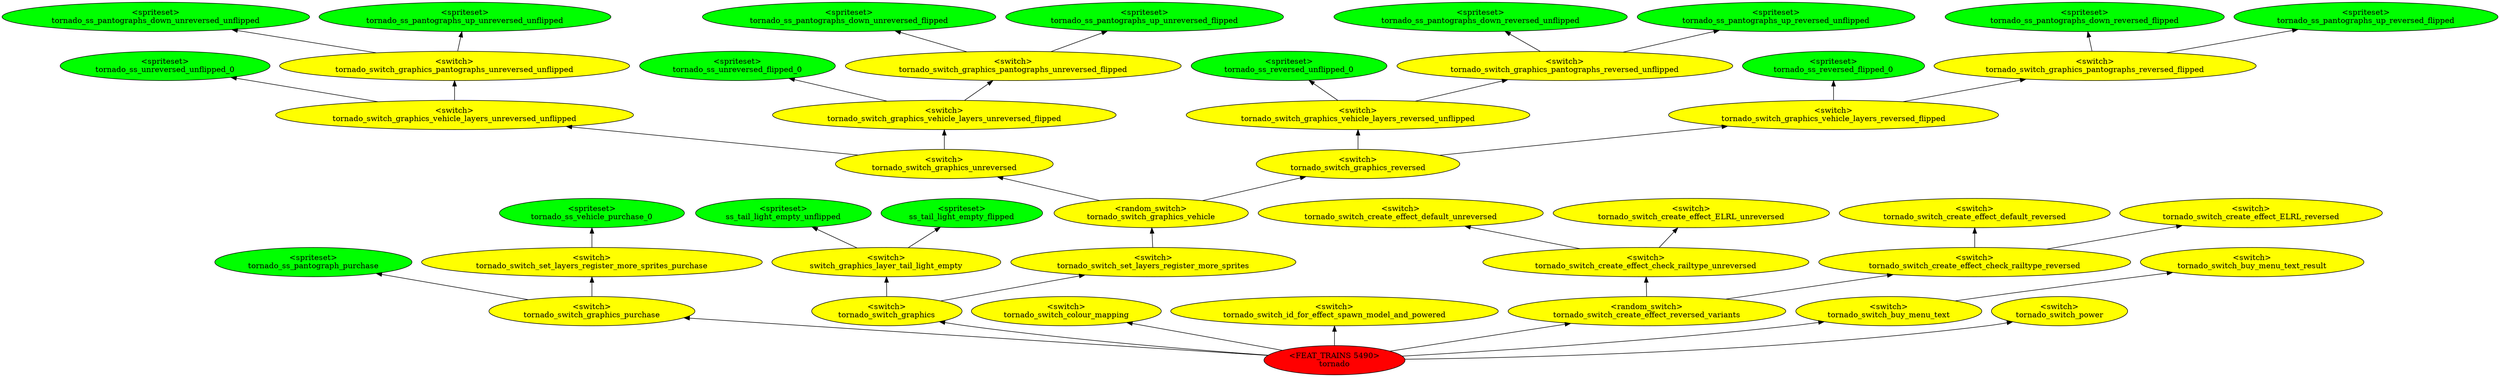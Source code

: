 digraph {
rankdir="BT"
ss_tail_light_empty_unflipped [fillcolor=green style="filled" label="<spriteset>\nss_tail_light_empty_unflipped"]
ss_tail_light_empty_flipped [fillcolor=green style="filled" label="<spriteset>\nss_tail_light_empty_flipped"]
switch_graphics_layer_tail_light_empty [fillcolor=yellow style="filled" label="<switch>\nswitch_graphics_layer_tail_light_empty"]
tornado_ss_unreversed_unflipped_0 [fillcolor=green style="filled" label="<spriteset>\ntornado_ss_unreversed_unflipped_0"]
tornado_ss_pantographs_down_unreversed_unflipped [fillcolor=green style="filled" label="<spriteset>\ntornado_ss_pantographs_down_unreversed_unflipped"]
tornado_ss_pantographs_up_unreversed_unflipped [fillcolor=green style="filled" label="<spriteset>\ntornado_ss_pantographs_up_unreversed_unflipped"]
tornado_switch_graphics_pantographs_unreversed_unflipped [fillcolor=yellow style="filled" label="<switch>\ntornado_switch_graphics_pantographs_unreversed_unflipped"]
tornado_switch_graphics_vehicle_layers_unreversed_unflipped [fillcolor=yellow style="filled" label="<switch>\ntornado_switch_graphics_vehicle_layers_unreversed_unflipped"]
tornado_ss_unreversed_flipped_0 [fillcolor=green style="filled" label="<spriteset>\ntornado_ss_unreversed_flipped_0"]
tornado_ss_pantographs_down_unreversed_flipped [fillcolor=green style="filled" label="<spriteset>\ntornado_ss_pantographs_down_unreversed_flipped"]
tornado_ss_pantographs_up_unreversed_flipped [fillcolor=green style="filled" label="<spriteset>\ntornado_ss_pantographs_up_unreversed_flipped"]
tornado_switch_graphics_pantographs_unreversed_flipped [fillcolor=yellow style="filled" label="<switch>\ntornado_switch_graphics_pantographs_unreversed_flipped"]
tornado_switch_graphics_vehicle_layers_unreversed_flipped [fillcolor=yellow style="filled" label="<switch>\ntornado_switch_graphics_vehicle_layers_unreversed_flipped"]
tornado_switch_graphics_unreversed [fillcolor=yellow style="filled" label="<switch>\ntornado_switch_graphics_unreversed"]
tornado_ss_reversed_unflipped_0 [fillcolor=green style="filled" label="<spriteset>\ntornado_ss_reversed_unflipped_0"]
tornado_ss_pantographs_down_reversed_unflipped [fillcolor=green style="filled" label="<spriteset>\ntornado_ss_pantographs_down_reversed_unflipped"]
tornado_ss_pantographs_up_reversed_unflipped [fillcolor=green style="filled" label="<spriteset>\ntornado_ss_pantographs_up_reversed_unflipped"]
tornado_switch_graphics_pantographs_reversed_unflipped [fillcolor=yellow style="filled" label="<switch>\ntornado_switch_graphics_pantographs_reversed_unflipped"]
tornado_switch_graphics_vehicle_layers_reversed_unflipped [fillcolor=yellow style="filled" label="<switch>\ntornado_switch_graphics_vehicle_layers_reversed_unflipped"]
tornado_ss_reversed_flipped_0 [fillcolor=green style="filled" label="<spriteset>\ntornado_ss_reversed_flipped_0"]
tornado_ss_pantographs_down_reversed_flipped [fillcolor=green style="filled" label="<spriteset>\ntornado_ss_pantographs_down_reversed_flipped"]
tornado_ss_pantographs_up_reversed_flipped [fillcolor=green style="filled" label="<spriteset>\ntornado_ss_pantographs_up_reversed_flipped"]
tornado_switch_graphics_pantographs_reversed_flipped [fillcolor=yellow style="filled" label="<switch>\ntornado_switch_graphics_pantographs_reversed_flipped"]
tornado_switch_graphics_vehicle_layers_reversed_flipped [fillcolor=yellow style="filled" label="<switch>\ntornado_switch_graphics_vehicle_layers_reversed_flipped"]
tornado_switch_graphics_reversed [fillcolor=yellow style="filled" label="<switch>\ntornado_switch_graphics_reversed"]
tornado_switch_graphics_vehicle [fillcolor=yellow style="filled" label="<random_switch>\ntornado_switch_graphics_vehicle"]
tornado_ss_vehicle_purchase_0 [fillcolor=green style="filled" label="<spriteset>\ntornado_ss_vehicle_purchase_0"]
tornado_ss_pantograph_purchase [fillcolor=green style="filled" label="<spriteset>\ntornado_ss_pantograph_purchase"]
tornado_switch_set_layers_register_more_sprites_purchase [fillcolor=yellow style="filled" label="<switch>\ntornado_switch_set_layers_register_more_sprites_purchase"]
tornado_switch_graphics_purchase [fillcolor=yellow style="filled" label="<switch>\ntornado_switch_graphics_purchase"]
tornado_switch_set_layers_register_more_sprites [fillcolor=yellow style="filled" label="<switch>\ntornado_switch_set_layers_register_more_sprites"]
tornado_switch_graphics [fillcolor=yellow style="filled" label="<switch>\ntornado_switch_graphics"]
tornado_switch_colour_mapping [fillcolor=yellow style="filled" label="<switch>\ntornado_switch_colour_mapping"]
tornado_switch_id_for_effect_spawn_model_and_powered [fillcolor=yellow style="filled" label="<switch>\ntornado_switch_id_for_effect_spawn_model_and_powered"]
tornado_switch_create_effect_default_unreversed [fillcolor=yellow style="filled" label="<switch>\ntornado_switch_create_effect_default_unreversed"]
tornado_switch_create_effect_ELRL_unreversed [fillcolor=yellow style="filled" label="<switch>\ntornado_switch_create_effect_ELRL_unreversed"]
tornado_switch_create_effect_check_railtype_unreversed [fillcolor=yellow style="filled" label="<switch>\ntornado_switch_create_effect_check_railtype_unreversed"]
tornado_switch_create_effect_default_reversed [fillcolor=yellow style="filled" label="<switch>\ntornado_switch_create_effect_default_reversed"]
tornado_switch_create_effect_ELRL_reversed [fillcolor=yellow style="filled" label="<switch>\ntornado_switch_create_effect_ELRL_reversed"]
tornado_switch_create_effect_check_railtype_reversed [fillcolor=yellow style="filled" label="<switch>\ntornado_switch_create_effect_check_railtype_reversed"]
tornado_switch_create_effect_reversed_variants [fillcolor=yellow style="filled" label="<random_switch>\ntornado_switch_create_effect_reversed_variants"]
tornado_switch_buy_menu_text_result [fillcolor=yellow style="filled" label="<switch>\ntornado_switch_buy_menu_text_result"]
tornado_switch_buy_menu_text [fillcolor=yellow style="filled" label="<switch>\ntornado_switch_buy_menu_text"]
tornado_switch_power [fillcolor=yellow style="filled" label="<switch>\ntornado_switch_power"]
tornado [fillcolor=red style="filled" label="<FEAT_TRAINS 5490>\ntornado"]
tornado->tornado_switch_colour_mapping
tornado_switch_graphics_reversed->tornado_switch_graphics_vehicle_layers_reversed_flipped
tornado_switch_create_effect_check_railtype_unreversed->tornado_switch_create_effect_default_unreversed
tornado->tornado_switch_graphics
tornado_switch_graphics->switch_graphics_layer_tail_light_empty
tornado_switch_graphics_reversed->tornado_switch_graphics_vehicle_layers_reversed_unflipped
tornado_switch_graphics_pantographs_reversed_unflipped->tornado_ss_pantographs_up_reversed_unflipped
tornado_switch_graphics_purchase->tornado_ss_pantograph_purchase
tornado_switch_graphics_vehicle_layers_unreversed_flipped->tornado_switch_graphics_pantographs_unreversed_flipped
tornado_switch_graphics_vehicle_layers_reversed_flipped->tornado_ss_reversed_flipped_0
tornado_switch_create_effect_check_railtype_reversed->tornado_switch_create_effect_default_reversed
tornado_switch_graphics_purchase->tornado_switch_set_layers_register_more_sprites_purchase
switch_graphics_layer_tail_light_empty->ss_tail_light_empty_flipped
tornado_switch_set_layers_register_more_sprites_purchase->tornado_ss_vehicle_purchase_0
tornado_switch_graphics_vehicle->tornado_switch_graphics_reversed
tornado->tornado_switch_create_effect_reversed_variants
tornado_switch_graphics_pantographs_unreversed_flipped->tornado_ss_pantographs_down_unreversed_flipped
tornado->tornado_switch_buy_menu_text
tornado_switch_graphics_pantographs_unreversed_flipped->tornado_ss_pantographs_up_unreversed_flipped
tornado_switch_create_effect_reversed_variants->tornado_switch_create_effect_check_railtype_unreversed
tornado_switch_graphics_pantographs_reversed_flipped->tornado_ss_pantographs_down_reversed_flipped
tornado->tornado_switch_id_for_effect_spawn_model_and_powered
tornado_switch_graphics_pantographs_reversed_unflipped->tornado_ss_pantographs_down_reversed_unflipped
tornado_switch_create_effect_reversed_variants->tornado_switch_create_effect_check_railtype_reversed
tornado->tornado_switch_graphics_purchase
tornado_switch_create_effect_check_railtype_unreversed->tornado_switch_create_effect_ELRL_unreversed
tornado_switch_graphics_vehicle_layers_unreversed_unflipped->tornado_ss_unreversed_unflipped_0
tornado_switch_graphics_vehicle->tornado_switch_graphics_unreversed
tornado_switch_graphics_unreversed->tornado_switch_graphics_vehicle_layers_unreversed_flipped
tornado_switch_graphics->tornado_switch_set_layers_register_more_sprites
tornado_switch_set_layers_register_more_sprites->tornado_switch_graphics_vehicle
tornado_switch_graphics_vehicle_layers_unreversed_unflipped->tornado_switch_graphics_pantographs_unreversed_unflipped
tornado_switch_graphics_pantographs_reversed_flipped->tornado_ss_pantographs_up_reversed_flipped
tornado_switch_create_effect_check_railtype_reversed->tornado_switch_create_effect_ELRL_reversed
switch_graphics_layer_tail_light_empty->ss_tail_light_empty_unflipped
tornado_switch_graphics_pantographs_unreversed_unflipped->tornado_ss_pantographs_up_unreversed_unflipped
tornado_switch_graphics_vehicle_layers_reversed_unflipped->tornado_ss_reversed_unflipped_0
tornado_switch_graphics_unreversed->tornado_switch_graphics_vehicle_layers_unreversed_unflipped
tornado_switch_graphics_vehicle_layers_reversed_unflipped->tornado_switch_graphics_pantographs_reversed_unflipped
tornado_switch_graphics_vehicle_layers_unreversed_flipped->tornado_ss_unreversed_flipped_0
tornado_switch_buy_menu_text->tornado_switch_buy_menu_text_result
tornado->tornado_switch_power
tornado_switch_graphics_vehicle_layers_reversed_flipped->tornado_switch_graphics_pantographs_reversed_flipped
tornado_switch_graphics_pantographs_unreversed_unflipped->tornado_ss_pantographs_down_unreversed_unflipped
}
